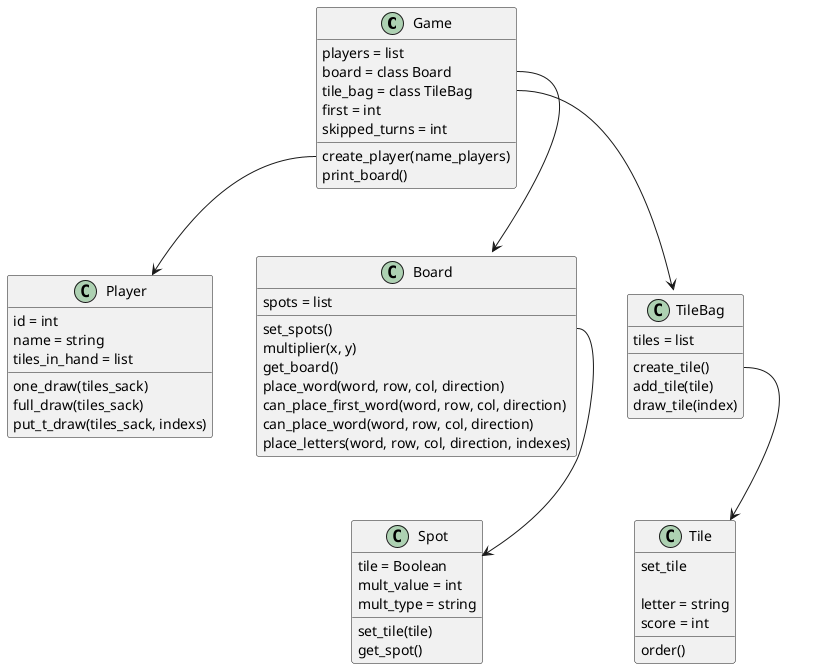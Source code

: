 @startuml scrabble

class Game{
    players = list
    board = class Board
    tile_bag = class TileBag
    first = int
    skipped_turns = int

    create_player(name_players)
    print_board()
}

class Player {
    id = int
    name = string
    tiles_in_hand = list

    one_draw(tiles_sack)
    full_draw(tiles_sack)
    put_t_draw(tiles_sack, indexs)
}

class Board {
    spots = list

    set_spots()
    multiplier(x, y)
    get_board()
    place_word(word, row, col, direction)
    can_place_first_word(word, row, col, direction)
    can_place_word(word, row, col, direction)
    place_letters(word, row, col, direction, indexes)
}

class TileBag{
    tiles = list

    create_tile()
    add_tile(tile)
    draw_tile(index)
}

class Spot {
    tile = Boolean
    mult_value = int
    mult_type = string

    set_tile(tile)
    get_spot()
}

class Tile {
    set_tile

    letter = string
    score = int

    order()
}
' Game --> Player: players
Game::create_player --> Player
Game::board --> Board
Game::tile_bag --> TileBag
Board::set_spots --> Spot
TileBag::create_tile --> Tile
@enduml